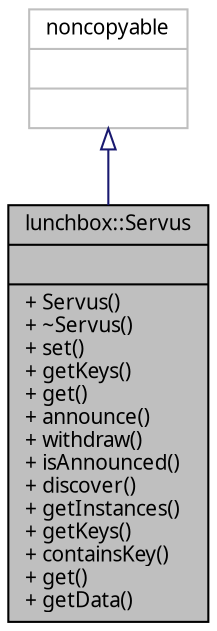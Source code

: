 digraph "lunchbox::Servus"
{
  edge [fontname="Sans",fontsize="10",labelfontname="Sans",labelfontsize="10"];
  node [fontname="Sans",fontsize="10",shape=record];
  Node1 [label="{lunchbox::Servus\n||+ Servus()\l+ ~Servus()\l+ set()\l+ getKeys()\l+ get()\l+ announce()\l+ withdraw()\l+ isAnnounced()\l+ discover()\l+ getInstances()\l+ getKeys()\l+ containsKey()\l+ get()\l+ getData()\l}",height=0.2,width=0.4,color="black", fillcolor="grey75", style="filled" fontcolor="black"];
  Node2 -> Node1 [dir="back",color="midnightblue",fontsize="10",style="solid",arrowtail="onormal",fontname="Sans"];
  Node2 [label="{noncopyable\n||}",height=0.2,width=0.4,color="grey75", fillcolor="white", style="filled"];
}

